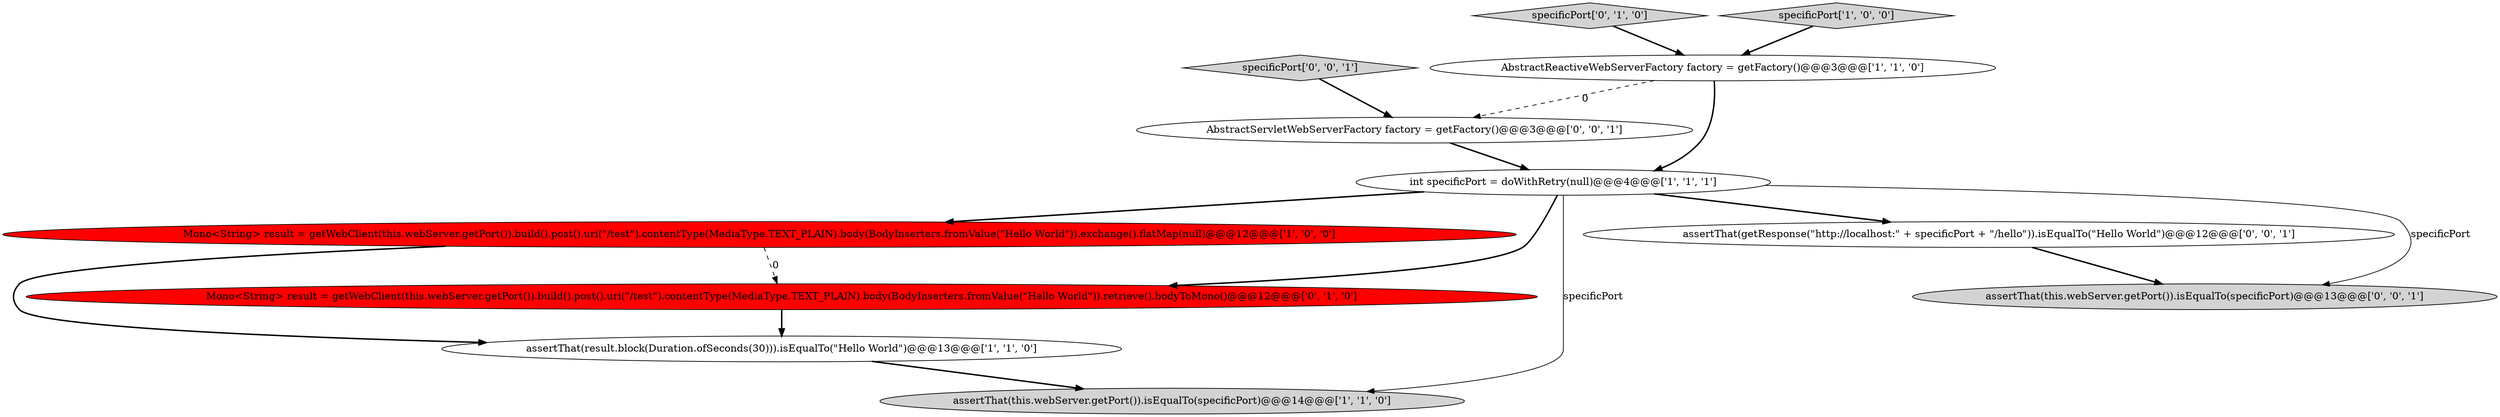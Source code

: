 digraph {
5 [style = filled, label = "assertThat(result.block(Duration.ofSeconds(30))).isEqualTo(\"Hello World\")@@@13@@@['1', '1', '0']", fillcolor = white, shape = ellipse image = "AAA0AAABBB1BBB"];
6 [style = filled, label = "specificPort['0', '1', '0']", fillcolor = lightgray, shape = diamond image = "AAA0AAABBB2BBB"];
10 [style = filled, label = "AbstractServletWebServerFactory factory = getFactory()@@@3@@@['0', '0', '1']", fillcolor = white, shape = ellipse image = "AAA0AAABBB3BBB"];
8 [style = filled, label = "assertThat(this.webServer.getPort()).isEqualTo(specificPort)@@@13@@@['0', '0', '1']", fillcolor = lightgray, shape = ellipse image = "AAA0AAABBB3BBB"];
11 [style = filled, label = "assertThat(getResponse(\"http://localhost:\" + specificPort + \"/hello\")).isEqualTo(\"Hello World\")@@@12@@@['0', '0', '1']", fillcolor = white, shape = ellipse image = "AAA0AAABBB3BBB"];
0 [style = filled, label = "Mono<String> result = getWebClient(this.webServer.getPort()).build().post().uri(\"/test\").contentType(MediaType.TEXT_PLAIN).body(BodyInserters.fromValue(\"Hello World\")).exchange().flatMap(null)@@@12@@@['1', '0', '0']", fillcolor = red, shape = ellipse image = "AAA1AAABBB1BBB"];
1 [style = filled, label = "specificPort['1', '0', '0']", fillcolor = lightgray, shape = diamond image = "AAA0AAABBB1BBB"];
9 [style = filled, label = "specificPort['0', '0', '1']", fillcolor = lightgray, shape = diamond image = "AAA0AAABBB3BBB"];
2 [style = filled, label = "assertThat(this.webServer.getPort()).isEqualTo(specificPort)@@@14@@@['1', '1', '0']", fillcolor = lightgray, shape = ellipse image = "AAA0AAABBB1BBB"];
4 [style = filled, label = "int specificPort = doWithRetry(null)@@@4@@@['1', '1', '1']", fillcolor = white, shape = ellipse image = "AAA0AAABBB1BBB"];
3 [style = filled, label = "AbstractReactiveWebServerFactory factory = getFactory()@@@3@@@['1', '1', '0']", fillcolor = white, shape = ellipse image = "AAA0AAABBB1BBB"];
7 [style = filled, label = "Mono<String> result = getWebClient(this.webServer.getPort()).build().post().uri(\"/test\").contentType(MediaType.TEXT_PLAIN).body(BodyInserters.fromValue(\"Hello World\")).retrieve().bodyToMono()@@@12@@@['0', '1', '0']", fillcolor = red, shape = ellipse image = "AAA1AAABBB2BBB"];
1->3 [style = bold, label=""];
6->3 [style = bold, label=""];
11->8 [style = bold, label=""];
5->2 [style = bold, label=""];
7->5 [style = bold, label=""];
3->10 [style = dashed, label="0"];
9->10 [style = bold, label=""];
4->11 [style = bold, label=""];
0->7 [style = dashed, label="0"];
4->2 [style = solid, label="specificPort"];
3->4 [style = bold, label=""];
4->7 [style = bold, label=""];
4->0 [style = bold, label=""];
0->5 [style = bold, label=""];
4->8 [style = solid, label="specificPort"];
10->4 [style = bold, label=""];
}
